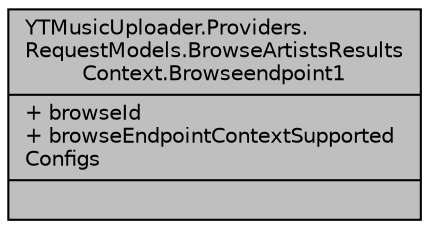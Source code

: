 digraph "YTMusicUploader.Providers.RequestModels.BrowseArtistsResultsContext.Browseendpoint1"
{
 // LATEX_PDF_SIZE
  edge [fontname="Helvetica",fontsize="10",labelfontname="Helvetica",labelfontsize="10"];
  node [fontname="Helvetica",fontsize="10",shape=record];
  Node1 [label="{YTMusicUploader.Providers.\lRequestModels.BrowseArtistsResults\lContext.Browseendpoint1\n|+ browseId\l+ browseEndpointContextSupported\lConfigs\l|}",height=0.2,width=0.4,color="black", fillcolor="grey75", style="filled", fontcolor="black",tooltip=" "];
}
